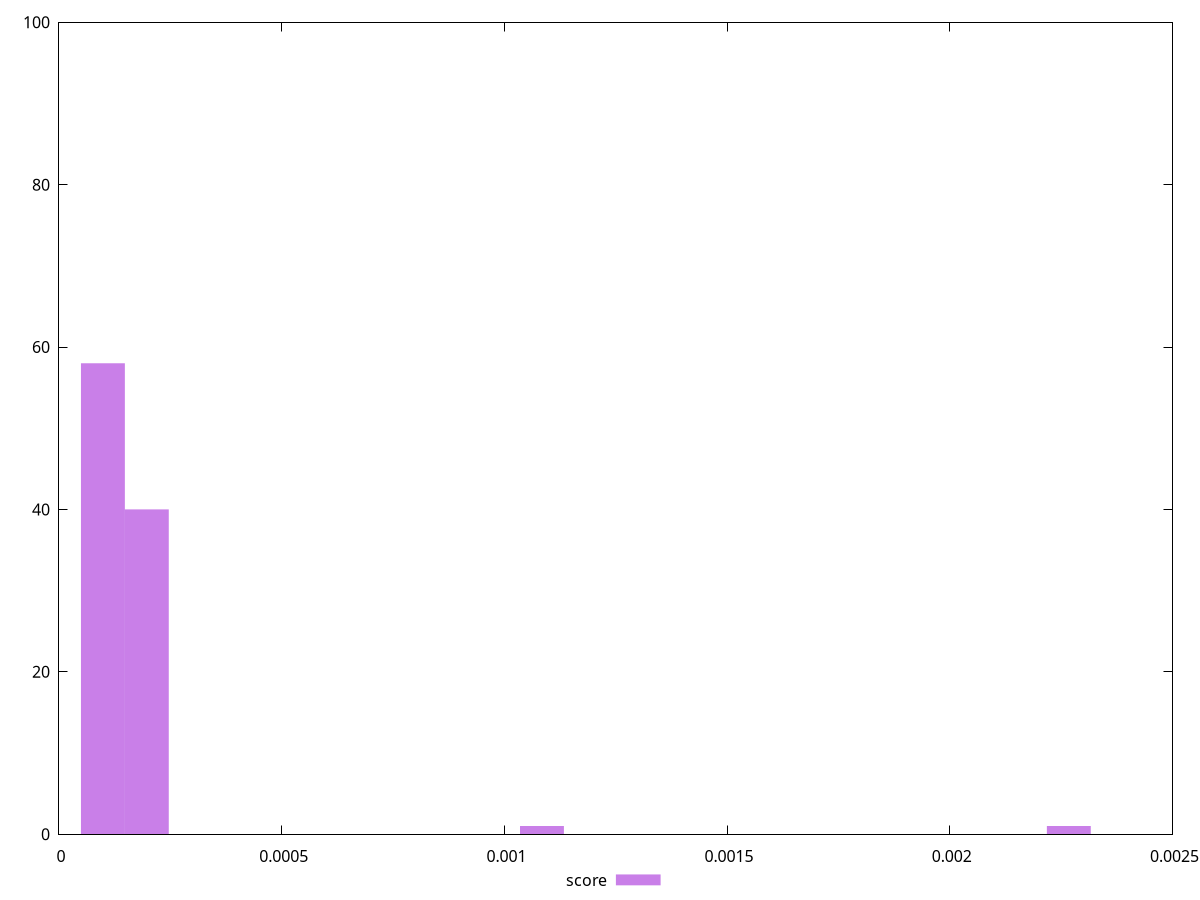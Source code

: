 reset
set terminal svg size 640, 490 enhanced background rgb 'white'
set output "reprap/largest-contentful-paint/samples/pages+cached/score/histogram.svg"

$score <<EOF
0.0010843312493128772 1
0.002267238066745107 1
0.00019715113623870495 40
0.00009857556811935248 58
EOF

set key outside below
set boxwidth 0.00009857556811935248
set yrange [0:100]
set style fill transparent solid 0.5 noborder

plot \
  $score title "score" with boxes, \


reset